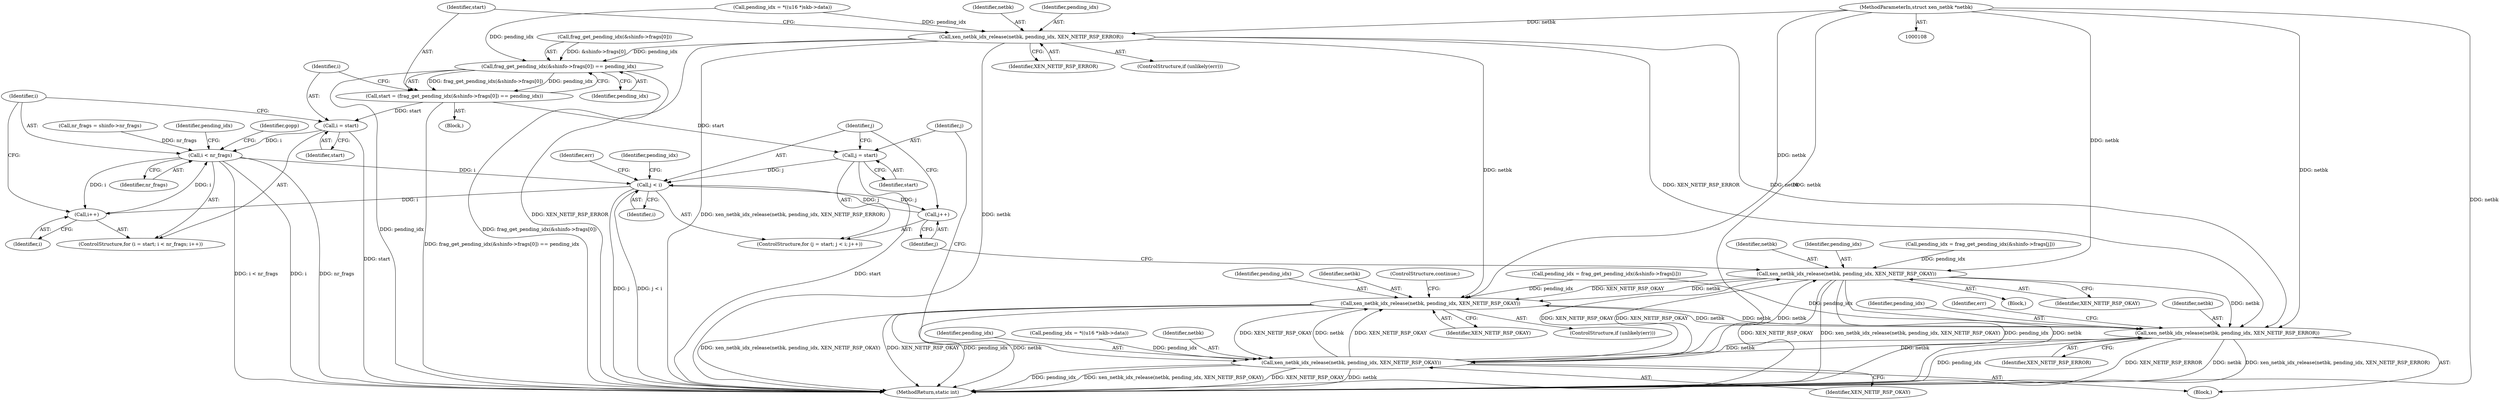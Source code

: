 digraph "0_linux_7d5145d8eb2b9791533ffe4dc003b129b9696c48_1@pointer" {
"1000109" [label="(MethodParameterIn,struct xen_netbk *netbk)"];
"1000149" [label="(Call,xen_netbk_idx_release(netbk, pending_idx, XEN_NETIF_RSP_ERROR))"];
"1000155" [label="(Call,frag_get_pending_idx(&shinfo->frags[0]) == pending_idx)"];
"1000153" [label="(Call,start = (frag_get_pending_idx(&shinfo->frags[0]) == pending_idx))"];
"1000165" [label="(Call,i = start)"];
"1000168" [label="(Call,i < nr_frags)"];
"1000171" [label="(Call,i++)"];
"1000227" [label="(Call,j < i)"];
"1000230" [label="(Call,j++)"];
"1000224" [label="(Call,j = start)"];
"1000199" [label="(Call,xen_netbk_idx_release(netbk, pending_idx, XEN_NETIF_RSP_OKAY))"];
"1000204" [label="(Call,xen_netbk_idx_release(netbk, pending_idx, XEN_NETIF_RSP_ERROR))"];
"1000219" [label="(Call,xen_netbk_idx_release(netbk, pending_idx, XEN_NETIF_RSP_OKAY))"];
"1000242" [label="(Call,xen_netbk_idx_release(netbk, pending_idx, XEN_NETIF_RSP_OKAY))"];
"1000199" [label="(Call,xen_netbk_idx_release(netbk, pending_idx, XEN_NETIF_RSP_OKAY))"];
"1000219" [label="(Call,xen_netbk_idx_release(netbk, pending_idx, XEN_NETIF_RSP_OKAY))"];
"1000149" [label="(Call,xen_netbk_idx_release(netbk, pending_idx, XEN_NETIF_RSP_ERROR))"];
"1000170" [label="(Identifier,nr_frags)"];
"1000211" [label="(Call,pending_idx = *((u16 *)skb->data))"];
"1000232" [label="(Block,)"];
"1000200" [label="(Identifier,netbk)"];
"1000119" [label="(Call,pending_idx = *((u16 *)skb->data))"];
"1000251" [label="(Identifier,gopp)"];
"1000243" [label="(Identifier,netbk)"];
"1000165" [label="(Call,i = start)"];
"1000207" [label="(Identifier,XEN_NETIF_RSP_ERROR)"];
"1000163" [label="(Identifier,pending_idx)"];
"1000202" [label="(Identifier,XEN_NETIF_RSP_OKAY)"];
"1000169" [label="(Identifier,i)"];
"1000245" [label="(Identifier,XEN_NETIF_RSP_OKAY)"];
"1000244" [label="(Identifier,pending_idx)"];
"1000172" [label="(Identifier,i)"];
"1000203" [label="(ControlStructure,continue;)"];
"1000156" [label="(Call,frag_get_pending_idx(&shinfo->frags[0]))"];
"1000224" [label="(Call,j = start)"];
"1000167" [label="(Identifier,start)"];
"1000230" [label="(Call,j++)"];
"1000201" [label="(Identifier,pending_idx)"];
"1000171" [label="(Call,i++)"];
"1000155" [label="(Call,frag_get_pending_idx(&shinfo->frags[0]) == pending_idx)"];
"1000173" [label="(Block,)"];
"1000247" [label="(Identifier,err)"];
"1000206" [label="(Identifier,pending_idx)"];
"1000220" [label="(Identifier,netbk)"];
"1000226" [label="(Identifier,start)"];
"1000176" [label="(Call,pending_idx = frag_get_pending_idx(&shinfo->frags[i]))"];
"1000150" [label="(Identifier,netbk)"];
"1000242" [label="(Call,xen_netbk_idx_release(netbk, pending_idx, XEN_NETIF_RSP_OKAY))"];
"1000168" [label="(Call,i < nr_frags)"];
"1000166" [label="(Identifier,i)"];
"1000222" [label="(Identifier,XEN_NETIF_RSP_OKAY)"];
"1000233" [label="(Call,pending_idx = frag_get_pending_idx(&shinfo->frags[j]))"];
"1000209" [label="(Identifier,err)"];
"1000133" [label="(Call,nr_frags = shinfo->nr_frags)"];
"1000228" [label="(Identifier,j)"];
"1000227" [label="(Call,j < i)"];
"1000196" [label="(ControlStructure,if (unlikely(err)))"];
"1000223" [label="(ControlStructure,for (j = start; j < i; j++))"];
"1000109" [label="(MethodParameterIn,struct xen_netbk *netbk)"];
"1000152" [label="(Identifier,XEN_NETIF_RSP_ERROR)"];
"1000177" [label="(Identifier,pending_idx)"];
"1000231" [label="(Identifier,j)"];
"1000225" [label="(Identifier,j)"];
"1000204" [label="(Call,xen_netbk_idx_release(netbk, pending_idx, XEN_NETIF_RSP_ERROR))"];
"1000164" [label="(ControlStructure,for (i = start; i < nr_frags; i++))"];
"1000154" [label="(Identifier,start)"];
"1000257" [label="(MethodReturn,static int)"];
"1000112" [label="(Block,)"];
"1000205" [label="(Identifier,netbk)"];
"1000234" [label="(Identifier,pending_idx)"];
"1000146" [label="(ControlStructure,if (unlikely(err)))"];
"1000153" [label="(Call,start = (frag_get_pending_idx(&shinfo->frags[0]) == pending_idx))"];
"1000221" [label="(Identifier,pending_idx)"];
"1000151" [label="(Identifier,pending_idx)"];
"1000229" [label="(Identifier,i)"];
"1000109" -> "1000108"  [label="AST: "];
"1000109" -> "1000257"  [label="DDG: netbk"];
"1000109" -> "1000149"  [label="DDG: netbk"];
"1000109" -> "1000199"  [label="DDG: netbk"];
"1000109" -> "1000204"  [label="DDG: netbk"];
"1000109" -> "1000219"  [label="DDG: netbk"];
"1000109" -> "1000242"  [label="DDG: netbk"];
"1000149" -> "1000146"  [label="AST: "];
"1000149" -> "1000152"  [label="CFG: "];
"1000150" -> "1000149"  [label="AST: "];
"1000151" -> "1000149"  [label="AST: "];
"1000152" -> "1000149"  [label="AST: "];
"1000154" -> "1000149"  [label="CFG: "];
"1000149" -> "1000257"  [label="DDG: XEN_NETIF_RSP_ERROR"];
"1000149" -> "1000257"  [label="DDG: xen_netbk_idx_release(netbk, pending_idx, XEN_NETIF_RSP_ERROR)"];
"1000149" -> "1000257"  [label="DDG: netbk"];
"1000119" -> "1000149"  [label="DDG: pending_idx"];
"1000149" -> "1000155"  [label="DDG: pending_idx"];
"1000149" -> "1000199"  [label="DDG: netbk"];
"1000149" -> "1000204"  [label="DDG: netbk"];
"1000149" -> "1000204"  [label="DDG: XEN_NETIF_RSP_ERROR"];
"1000155" -> "1000153"  [label="AST: "];
"1000155" -> "1000163"  [label="CFG: "];
"1000156" -> "1000155"  [label="AST: "];
"1000163" -> "1000155"  [label="AST: "];
"1000153" -> "1000155"  [label="CFG: "];
"1000155" -> "1000257"  [label="DDG: frag_get_pending_idx(&shinfo->frags[0])"];
"1000155" -> "1000257"  [label="DDG: pending_idx"];
"1000155" -> "1000153"  [label="DDG: frag_get_pending_idx(&shinfo->frags[0])"];
"1000155" -> "1000153"  [label="DDG: pending_idx"];
"1000156" -> "1000155"  [label="DDG: &shinfo->frags[0]"];
"1000119" -> "1000155"  [label="DDG: pending_idx"];
"1000153" -> "1000112"  [label="AST: "];
"1000154" -> "1000153"  [label="AST: "];
"1000166" -> "1000153"  [label="CFG: "];
"1000153" -> "1000257"  [label="DDG: frag_get_pending_idx(&shinfo->frags[0]) == pending_idx"];
"1000153" -> "1000165"  [label="DDG: start"];
"1000153" -> "1000224"  [label="DDG: start"];
"1000165" -> "1000164"  [label="AST: "];
"1000165" -> "1000167"  [label="CFG: "];
"1000166" -> "1000165"  [label="AST: "];
"1000167" -> "1000165"  [label="AST: "];
"1000169" -> "1000165"  [label="CFG: "];
"1000165" -> "1000257"  [label="DDG: start"];
"1000165" -> "1000168"  [label="DDG: i"];
"1000168" -> "1000164"  [label="AST: "];
"1000168" -> "1000170"  [label="CFG: "];
"1000169" -> "1000168"  [label="AST: "];
"1000170" -> "1000168"  [label="AST: "];
"1000177" -> "1000168"  [label="CFG: "];
"1000251" -> "1000168"  [label="CFG: "];
"1000168" -> "1000257"  [label="DDG: i < nr_frags"];
"1000168" -> "1000257"  [label="DDG: i"];
"1000168" -> "1000257"  [label="DDG: nr_frags"];
"1000171" -> "1000168"  [label="DDG: i"];
"1000133" -> "1000168"  [label="DDG: nr_frags"];
"1000168" -> "1000171"  [label="DDG: i"];
"1000168" -> "1000227"  [label="DDG: i"];
"1000171" -> "1000164"  [label="AST: "];
"1000171" -> "1000172"  [label="CFG: "];
"1000172" -> "1000171"  [label="AST: "];
"1000169" -> "1000171"  [label="CFG: "];
"1000227" -> "1000171"  [label="DDG: i"];
"1000227" -> "1000223"  [label="AST: "];
"1000227" -> "1000229"  [label="CFG: "];
"1000228" -> "1000227"  [label="AST: "];
"1000229" -> "1000227"  [label="AST: "];
"1000234" -> "1000227"  [label="CFG: "];
"1000247" -> "1000227"  [label="CFG: "];
"1000227" -> "1000257"  [label="DDG: j < i"];
"1000227" -> "1000257"  [label="DDG: j"];
"1000224" -> "1000227"  [label="DDG: j"];
"1000230" -> "1000227"  [label="DDG: j"];
"1000227" -> "1000230"  [label="DDG: j"];
"1000230" -> "1000223"  [label="AST: "];
"1000230" -> "1000231"  [label="CFG: "];
"1000231" -> "1000230"  [label="AST: "];
"1000228" -> "1000230"  [label="CFG: "];
"1000224" -> "1000223"  [label="AST: "];
"1000224" -> "1000226"  [label="CFG: "];
"1000225" -> "1000224"  [label="AST: "];
"1000226" -> "1000224"  [label="AST: "];
"1000228" -> "1000224"  [label="CFG: "];
"1000224" -> "1000257"  [label="DDG: start"];
"1000199" -> "1000196"  [label="AST: "];
"1000199" -> "1000202"  [label="CFG: "];
"1000200" -> "1000199"  [label="AST: "];
"1000201" -> "1000199"  [label="AST: "];
"1000202" -> "1000199"  [label="AST: "];
"1000203" -> "1000199"  [label="CFG: "];
"1000199" -> "1000257"  [label="DDG: pending_idx"];
"1000199" -> "1000257"  [label="DDG: netbk"];
"1000199" -> "1000257"  [label="DDG: xen_netbk_idx_release(netbk, pending_idx, XEN_NETIF_RSP_OKAY)"];
"1000199" -> "1000257"  [label="DDG: XEN_NETIF_RSP_OKAY"];
"1000219" -> "1000199"  [label="DDG: netbk"];
"1000219" -> "1000199"  [label="DDG: XEN_NETIF_RSP_OKAY"];
"1000204" -> "1000199"  [label="DDG: netbk"];
"1000242" -> "1000199"  [label="DDG: netbk"];
"1000242" -> "1000199"  [label="DDG: XEN_NETIF_RSP_OKAY"];
"1000176" -> "1000199"  [label="DDG: pending_idx"];
"1000199" -> "1000204"  [label="DDG: netbk"];
"1000199" -> "1000219"  [label="DDG: XEN_NETIF_RSP_OKAY"];
"1000204" -> "1000173"  [label="AST: "];
"1000204" -> "1000207"  [label="CFG: "];
"1000205" -> "1000204"  [label="AST: "];
"1000206" -> "1000204"  [label="AST: "];
"1000207" -> "1000204"  [label="AST: "];
"1000209" -> "1000204"  [label="CFG: "];
"1000204" -> "1000257"  [label="DDG: pending_idx"];
"1000204" -> "1000257"  [label="DDG: XEN_NETIF_RSP_ERROR"];
"1000204" -> "1000257"  [label="DDG: netbk"];
"1000204" -> "1000257"  [label="DDG: xen_netbk_idx_release(netbk, pending_idx, XEN_NETIF_RSP_ERROR)"];
"1000219" -> "1000204"  [label="DDG: netbk"];
"1000242" -> "1000204"  [label="DDG: netbk"];
"1000176" -> "1000204"  [label="DDG: pending_idx"];
"1000204" -> "1000219"  [label="DDG: netbk"];
"1000219" -> "1000173"  [label="AST: "];
"1000219" -> "1000222"  [label="CFG: "];
"1000220" -> "1000219"  [label="AST: "];
"1000221" -> "1000219"  [label="AST: "];
"1000222" -> "1000219"  [label="AST: "];
"1000225" -> "1000219"  [label="CFG: "];
"1000219" -> "1000257"  [label="DDG: pending_idx"];
"1000219" -> "1000257"  [label="DDG: xen_netbk_idx_release(netbk, pending_idx, XEN_NETIF_RSP_OKAY)"];
"1000219" -> "1000257"  [label="DDG: XEN_NETIF_RSP_OKAY"];
"1000219" -> "1000257"  [label="DDG: netbk"];
"1000211" -> "1000219"  [label="DDG: pending_idx"];
"1000242" -> "1000219"  [label="DDG: XEN_NETIF_RSP_OKAY"];
"1000219" -> "1000242"  [label="DDG: netbk"];
"1000219" -> "1000242"  [label="DDG: XEN_NETIF_RSP_OKAY"];
"1000242" -> "1000232"  [label="AST: "];
"1000242" -> "1000245"  [label="CFG: "];
"1000243" -> "1000242"  [label="AST: "];
"1000244" -> "1000242"  [label="AST: "];
"1000245" -> "1000242"  [label="AST: "];
"1000231" -> "1000242"  [label="CFG: "];
"1000242" -> "1000257"  [label="DDG: xen_netbk_idx_release(netbk, pending_idx, XEN_NETIF_RSP_OKAY)"];
"1000242" -> "1000257"  [label="DDG: pending_idx"];
"1000242" -> "1000257"  [label="DDG: XEN_NETIF_RSP_OKAY"];
"1000242" -> "1000257"  [label="DDG: netbk"];
"1000233" -> "1000242"  [label="DDG: pending_idx"];
}
